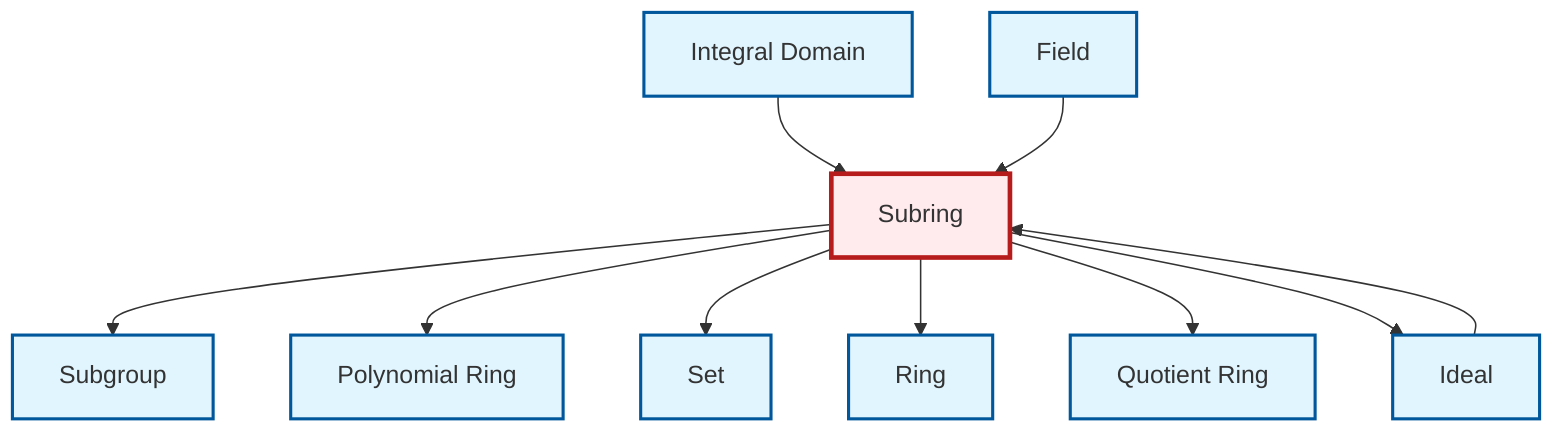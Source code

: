 graph TD
    classDef definition fill:#e1f5fe,stroke:#01579b,stroke-width:2px
    classDef theorem fill:#f3e5f5,stroke:#4a148c,stroke-width:2px
    classDef axiom fill:#fff3e0,stroke:#e65100,stroke-width:2px
    classDef example fill:#e8f5e9,stroke:#1b5e20,stroke-width:2px
    classDef current fill:#ffebee,stroke:#b71c1c,stroke-width:3px
    def-set["Set"]:::definition
    def-integral-domain["Integral Domain"]:::definition
    def-polynomial-ring["Polynomial Ring"]:::definition
    def-field["Field"]:::definition
    def-ring["Ring"]:::definition
    def-quotient-ring["Quotient Ring"]:::definition
    def-subring["Subring"]:::definition
    def-ideal["Ideal"]:::definition
    def-subgroup["Subgroup"]:::definition
    def-subring --> def-subgroup
    def-integral-domain --> def-subring
    def-ideal --> def-subring
    def-subring --> def-polynomial-ring
    def-subring --> def-set
    def-field --> def-subring
    def-subring --> def-ring
    def-subring --> def-quotient-ring
    def-subring --> def-ideal
    class def-subring current